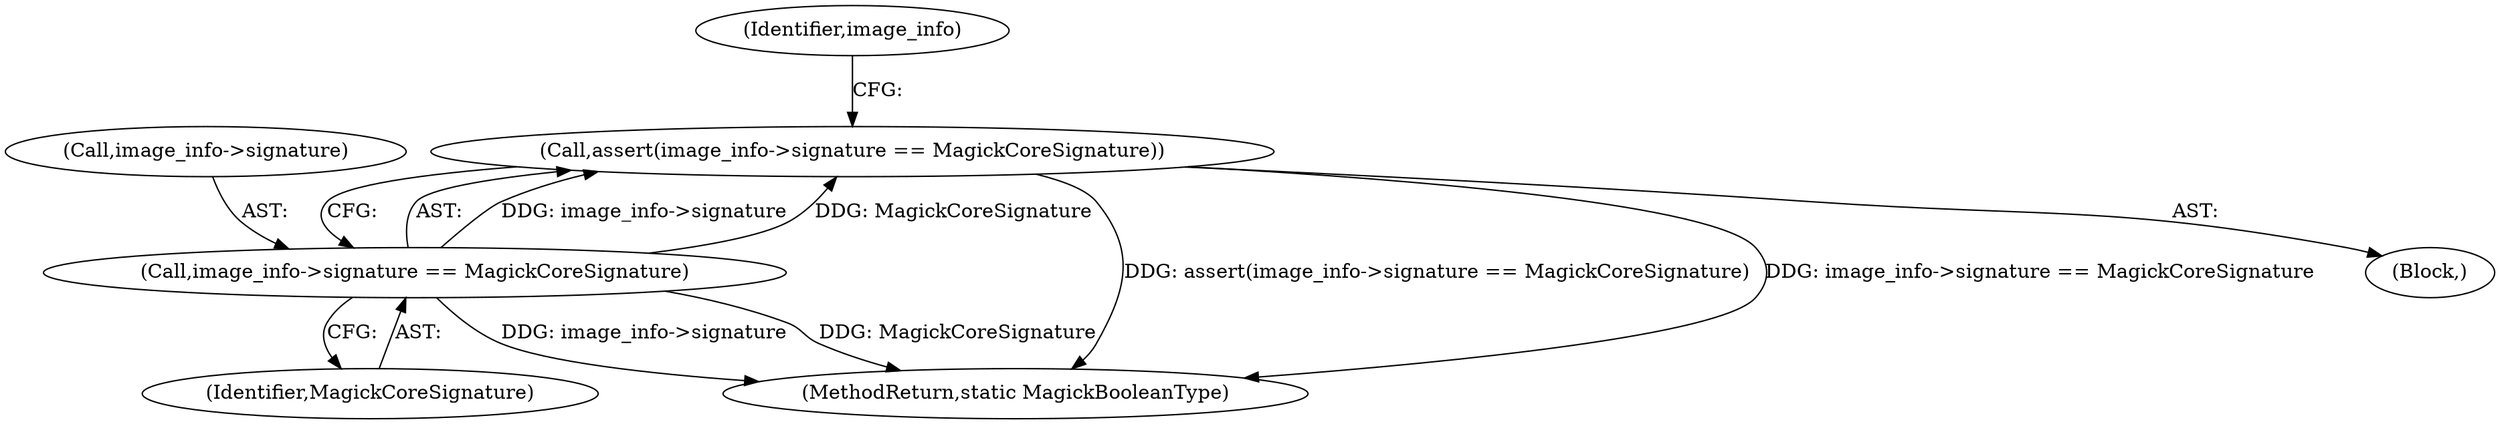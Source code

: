 digraph "0_ImageMagick_e793eb203e5e0f91f5037aed6585e81b1e27395b@API" {
"1000123" [label="(Call,assert(image_info->signature == MagickCoreSignature))"];
"1000124" [label="(Call,image_info->signature == MagickCoreSignature)"];
"1000109" [label="(Block,)"];
"1000132" [label="(Identifier,image_info)"];
"1000124" [label="(Call,image_info->signature == MagickCoreSignature)"];
"1000125" [label="(Call,image_info->signature)"];
"1000713" [label="(MethodReturn,static MagickBooleanType)"];
"1000128" [label="(Identifier,MagickCoreSignature)"];
"1000123" [label="(Call,assert(image_info->signature == MagickCoreSignature))"];
"1000123" -> "1000109"  [label="AST: "];
"1000123" -> "1000124"  [label="CFG: "];
"1000124" -> "1000123"  [label="AST: "];
"1000132" -> "1000123"  [label="CFG: "];
"1000123" -> "1000713"  [label="DDG: assert(image_info->signature == MagickCoreSignature)"];
"1000123" -> "1000713"  [label="DDG: image_info->signature == MagickCoreSignature"];
"1000124" -> "1000123"  [label="DDG: image_info->signature"];
"1000124" -> "1000123"  [label="DDG: MagickCoreSignature"];
"1000124" -> "1000128"  [label="CFG: "];
"1000125" -> "1000124"  [label="AST: "];
"1000128" -> "1000124"  [label="AST: "];
"1000124" -> "1000713"  [label="DDG: image_info->signature"];
"1000124" -> "1000713"  [label="DDG: MagickCoreSignature"];
}
